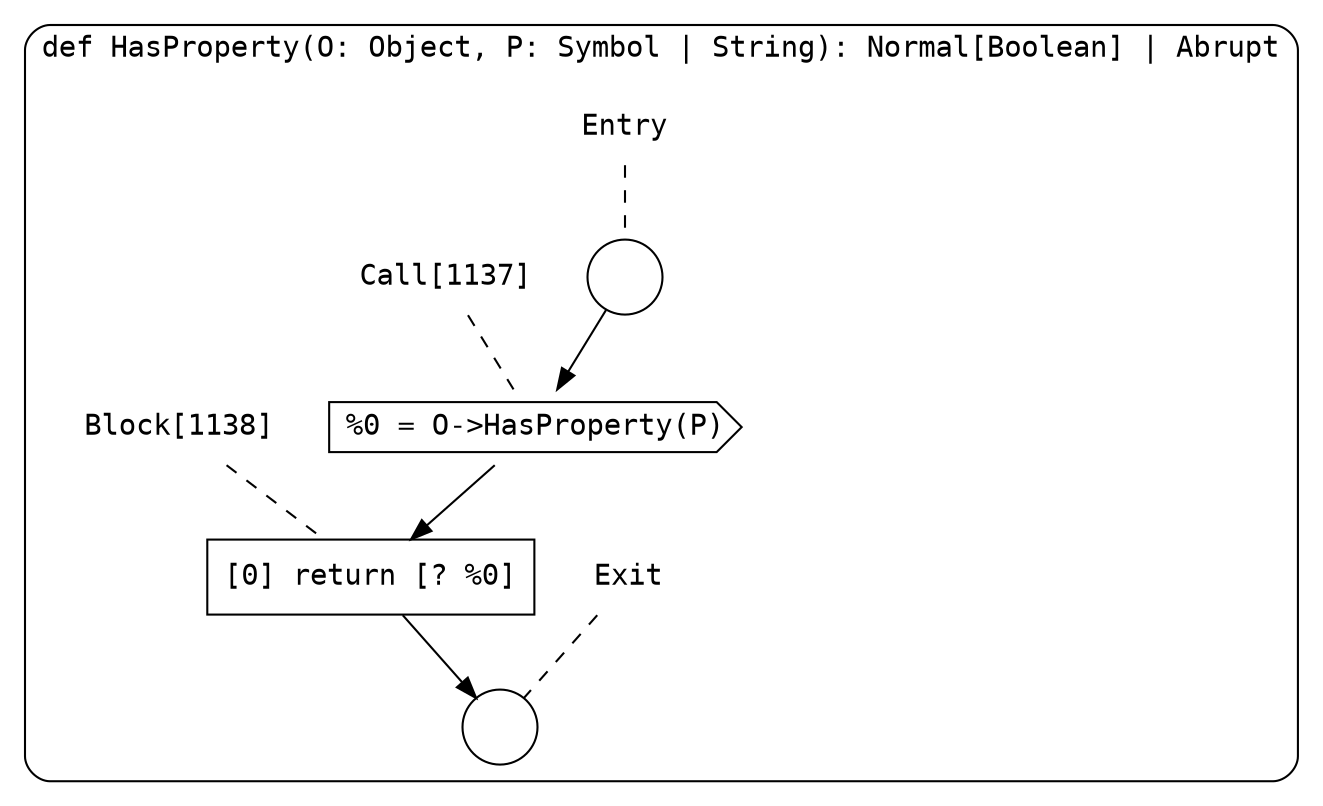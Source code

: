 digraph {
  graph [fontname = "Consolas"]
  node [fontname = "Consolas"]
  edge [fontname = "Consolas"]
  subgraph cluster140 {
    label = "def HasProperty(O: Object, P: Symbol | String): Normal[Boolean] | Abrupt"
    style = rounded
    cluster140_entry_name [shape=none, label=<<font color="black">Entry</font>>]
    cluster140_entry_name -> cluster140_entry [arrowhead=none, color="black", style=dashed]
    cluster140_entry [shape=circle label=" " color="black" fillcolor="white" style=filled]
    cluster140_entry -> node1137 [color="black"]
    cluster140_exit_name [shape=none, label=<<font color="black">Exit</font>>]
    cluster140_exit_name -> cluster140_exit [arrowhead=none, color="black", style=dashed]
    cluster140_exit [shape=circle label=" " color="black" fillcolor="white" style=filled]
    node1137_name [shape=none, label=<<font color="black">Call[1137]</font>>]
    node1137_name -> node1137 [arrowhead=none, color="black", style=dashed]
    node1137 [shape=cds, label=<<font color="black">%0 = O-&gt;HasProperty(P)</font>> color="black" fillcolor="white", style=filled]
    node1137 -> node1138 [color="black"]
    node1138_name [shape=none, label=<<font color="black">Block[1138]</font>>]
    node1138_name -> node1138 [arrowhead=none, color="black", style=dashed]
    node1138 [shape=box, label=<<font color="black">[0] return [? %0]<BR ALIGN="LEFT"/></font>> color="black" fillcolor="white", style=filled]
    node1138 -> cluster140_exit [color="black"]
  }
}